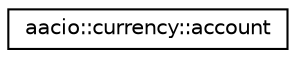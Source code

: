 digraph "Graphical Class Hierarchy"
{
  edge [fontname="Helvetica",fontsize="10",labelfontname="Helvetica",labelfontsize="10"];
  node [fontname="Helvetica",fontsize="10",shape=record];
  rankdir="LR";
  Node0 [label="aacio::currency::account",height=0.2,width=0.4,color="black", fillcolor="white", style="filled",URL="$structaacio_1_1currency_1_1account.html"];
}
